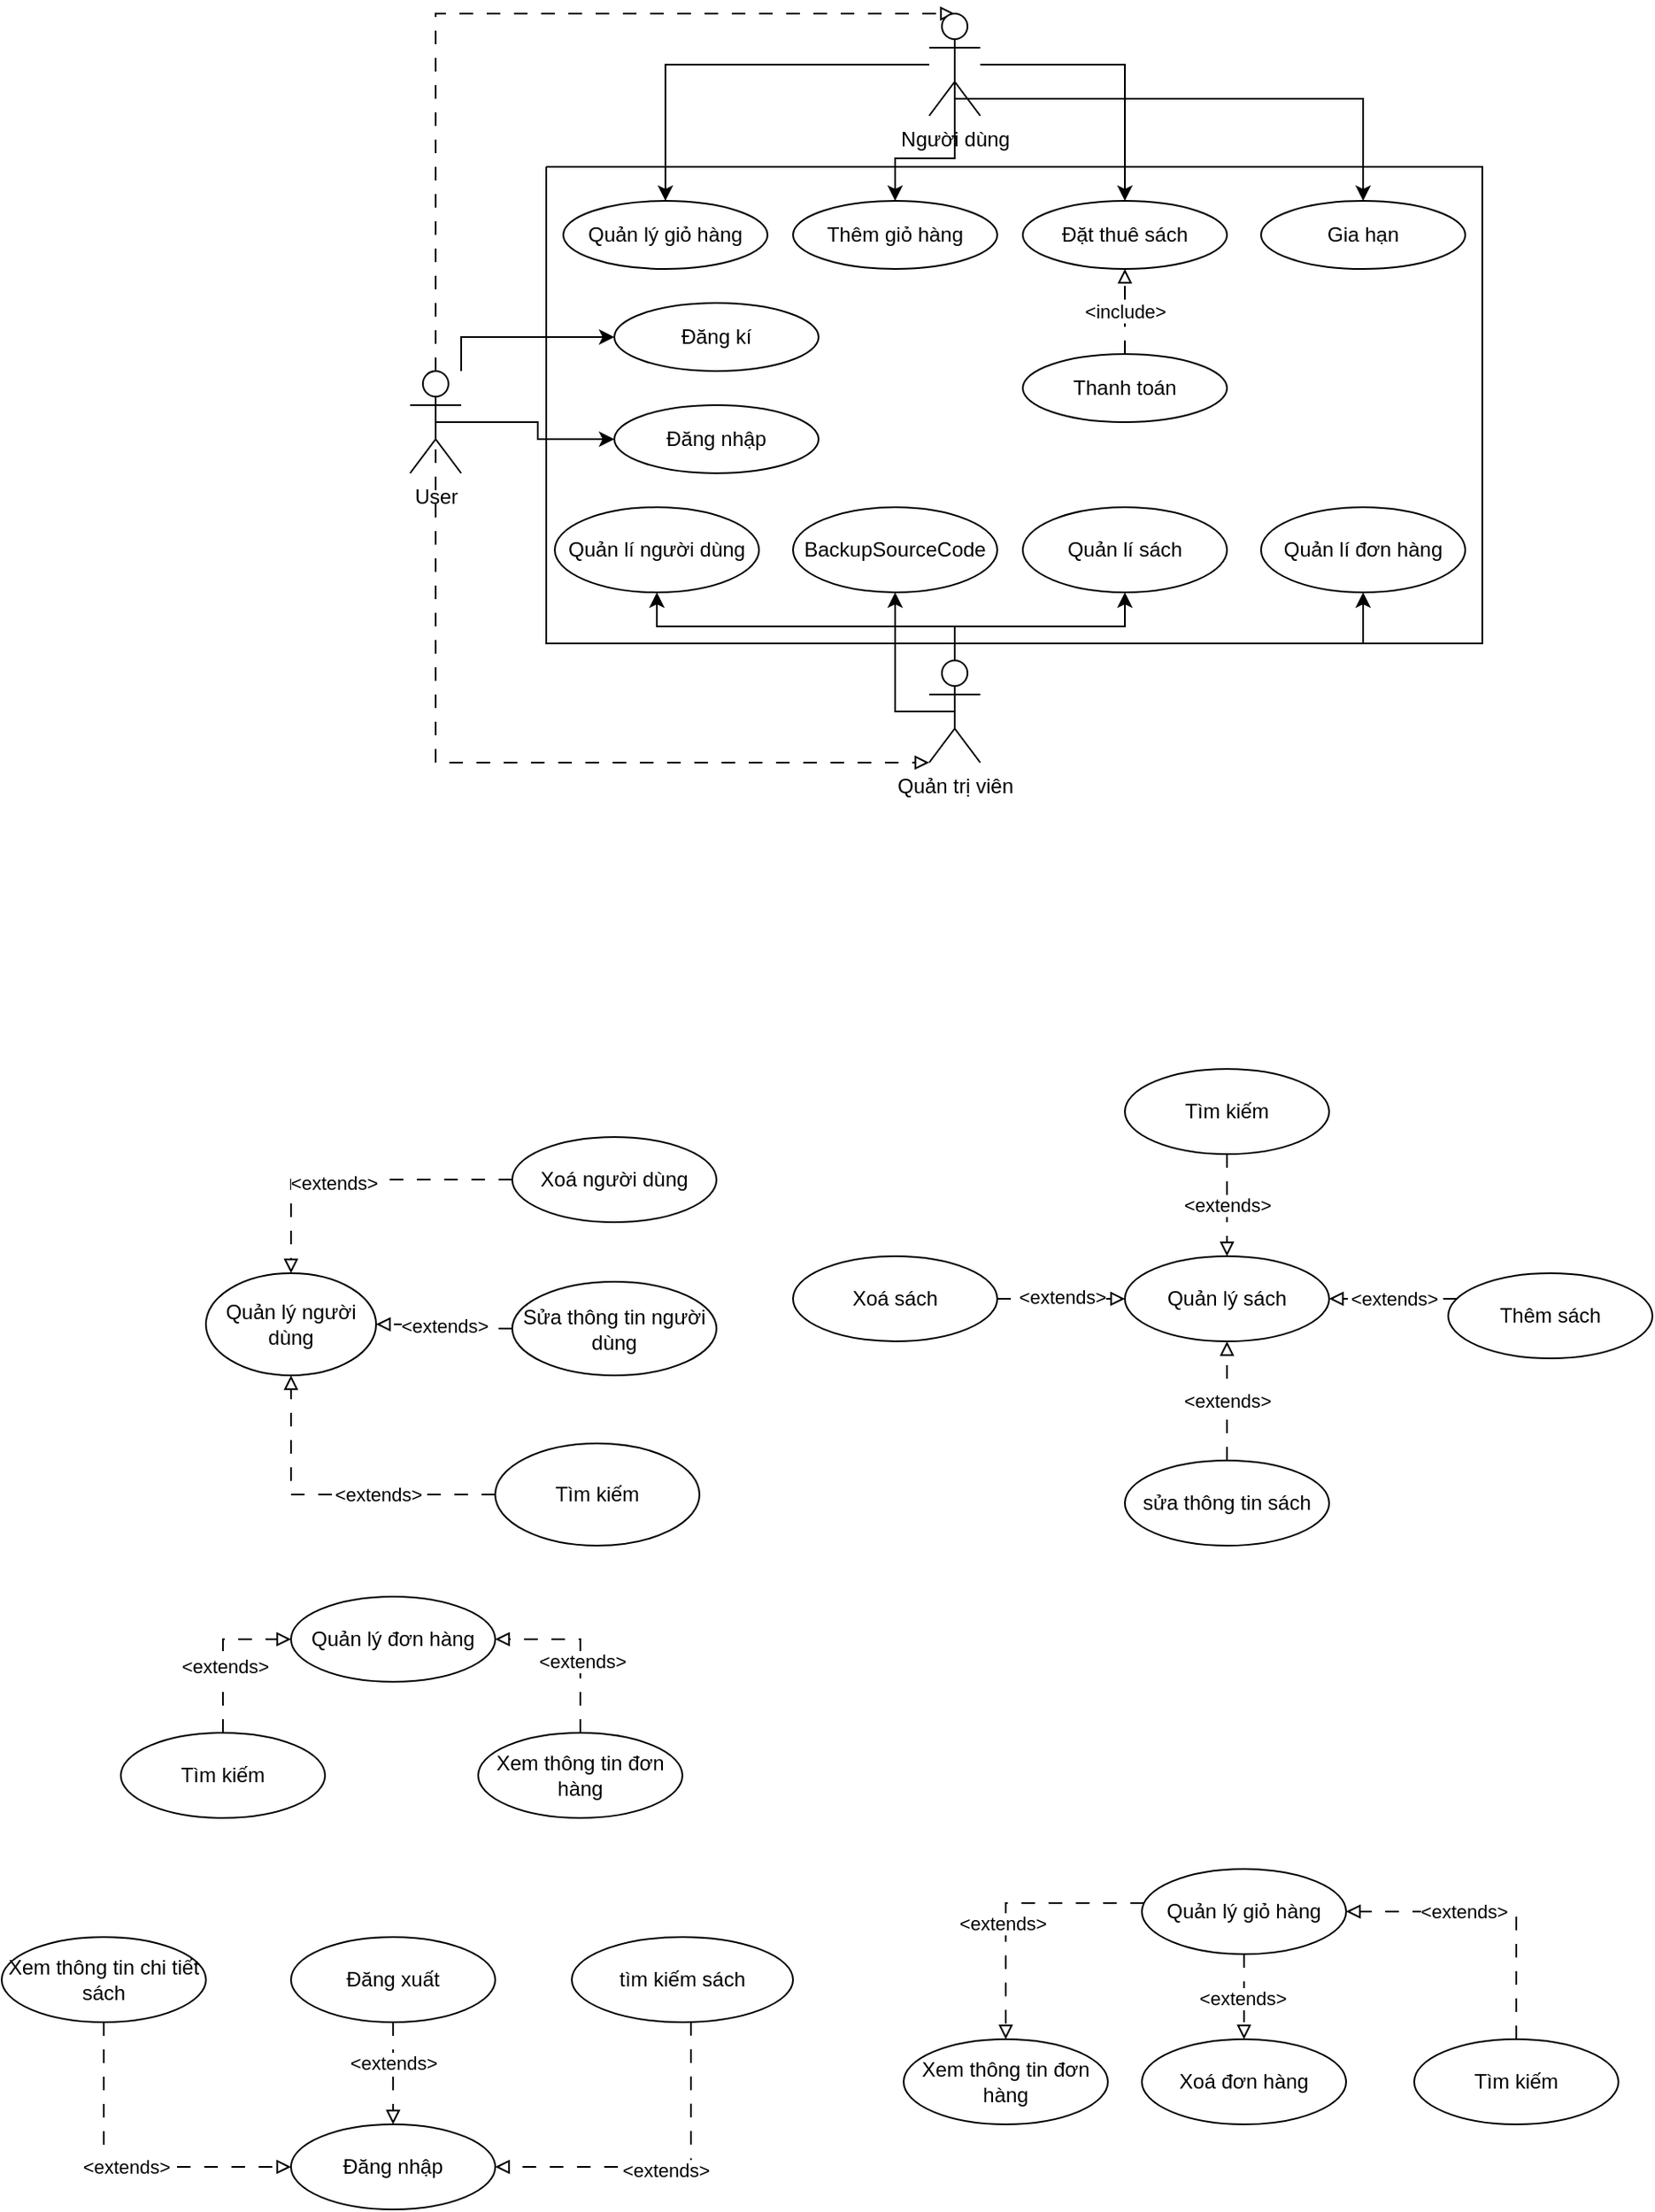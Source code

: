 <mxfile version="21.2.9" type="github">
  <diagram name="Page-1" id="_8bVg4KcjQ-vCVTVF04H">
    <mxGraphModel dx="1675" dy="452" grid="1" gridSize="10" guides="1" tooltips="1" connect="1" arrows="1" fold="1" page="1" pageScale="1" pageWidth="850" pageHeight="1100" math="0" shadow="0">
      <root>
        <mxCell id="0" />
        <mxCell id="1" parent="0" />
        <mxCell id="UjHxAH2bX7CEvZFCcsbU-24" style="edgeStyle=orthogonalEdgeStyle;rounded=0;orthogonalLoop=1;jettySize=auto;html=1;entryX=0;entryY=0.5;entryDx=0;entryDy=0;" parent="1" source="umWqZruVvDM2PWf6XDRT-1" target="umWqZruVvDM2PWf6XDRT-5" edge="1">
          <mxGeometry relative="1" as="geometry">
            <Array as="points">
              <mxPoint x="250" y="660" />
            </Array>
          </mxGeometry>
        </mxCell>
        <mxCell id="UjHxAH2bX7CEvZFCcsbU-31" style="edgeStyle=orthogonalEdgeStyle;rounded=0;orthogonalLoop=1;jettySize=auto;html=1;exitX=0.5;exitY=0.5;exitDx=0;exitDy=0;exitPerimeter=0;entryX=0;entryY=0.5;entryDx=0;entryDy=0;" parent="1" source="umWqZruVvDM2PWf6XDRT-1" target="umWqZruVvDM2PWf6XDRT-3" edge="1">
          <mxGeometry relative="1" as="geometry" />
        </mxCell>
        <mxCell id="UjHxAH2bX7CEvZFCcsbU-46" style="edgeStyle=orthogonalEdgeStyle;rounded=0;orthogonalLoop=1;jettySize=auto;html=1;exitX=0.5;exitY=0;exitDx=0;exitDy=0;exitPerimeter=0;entryX=0.5;entryY=0;entryDx=0;entryDy=0;entryPerimeter=0;dashed=1;endArrow=block;endFill=0;dashPattern=8 8;" parent="1" source="umWqZruVvDM2PWf6XDRT-1" target="umWqZruVvDM2PWf6XDRT-9" edge="1">
          <mxGeometry relative="1" as="geometry">
            <Array as="points">
              <mxPoint x="235" y="470" />
            </Array>
          </mxGeometry>
        </mxCell>
        <mxCell id="UjHxAH2bX7CEvZFCcsbU-47" style="edgeStyle=orthogonalEdgeStyle;rounded=0;orthogonalLoop=1;jettySize=auto;html=1;exitX=0.5;exitY=0.5;exitDx=0;exitDy=0;exitPerimeter=0;entryX=0;entryY=1;entryDx=0;entryDy=0;entryPerimeter=0;dashed=1;endArrow=block;endFill=0;dashPattern=8 8;" parent="1" source="umWqZruVvDM2PWf6XDRT-1" target="UjHxAH2bX7CEvZFCcsbU-5" edge="1">
          <mxGeometry relative="1" as="geometry">
            <Array as="points">
              <mxPoint x="235" y="910" />
            </Array>
          </mxGeometry>
        </mxCell>
        <mxCell id="umWqZruVvDM2PWf6XDRT-1" value="User" style="shape=umlActor;verticalLabelPosition=bottom;verticalAlign=top;html=1;outlineConnect=0;" parent="1" vertex="1">
          <mxGeometry x="220" y="680" width="30" height="60" as="geometry" />
        </mxCell>
        <mxCell id="umWqZruVvDM2PWf6XDRT-3" value="Đăng nhập" style="ellipse;whiteSpace=wrap;html=1;" parent="1" vertex="1">
          <mxGeometry x="340" y="700" width="120" height="40" as="geometry" />
        </mxCell>
        <mxCell id="umWqZruVvDM2PWf6XDRT-5" value="Đăng kí" style="ellipse;whiteSpace=wrap;html=1;" parent="1" vertex="1">
          <mxGeometry x="340" y="640" width="120" height="40" as="geometry" />
        </mxCell>
        <mxCell id="UjHxAH2bX7CEvZFCcsbU-35" style="edgeStyle=orthogonalEdgeStyle;rounded=0;orthogonalLoop=1;jettySize=auto;html=1;exitX=0.5;exitY=0.5;exitDx=0;exitDy=0;exitPerimeter=0;" parent="1" source="umWqZruVvDM2PWf6XDRT-9" target="umWqZruVvDM2PWf6XDRT-10" edge="1">
          <mxGeometry relative="1" as="geometry" />
        </mxCell>
        <mxCell id="UjHxAH2bX7CEvZFCcsbU-37" style="edgeStyle=orthogonalEdgeStyle;rounded=0;orthogonalLoop=1;jettySize=auto;html=1;" parent="1" source="umWqZruVvDM2PWf6XDRT-9" target="umWqZruVvDM2PWf6XDRT-15" edge="1">
          <mxGeometry relative="1" as="geometry" />
        </mxCell>
        <mxCell id="UjHxAH2bX7CEvZFCcsbU-38" style="edgeStyle=orthogonalEdgeStyle;rounded=0;orthogonalLoop=1;jettySize=auto;html=1;entryX=0.5;entryY=0;entryDx=0;entryDy=0;" parent="1" source="umWqZruVvDM2PWf6XDRT-9" target="umWqZruVvDM2PWf6XDRT-14" edge="1">
          <mxGeometry relative="1" as="geometry" />
        </mxCell>
        <mxCell id="sLHNT4tgapf9YTz1h-s4-8" style="edgeStyle=orthogonalEdgeStyle;rounded=0;orthogonalLoop=1;jettySize=auto;html=1;exitX=0.5;exitY=0.5;exitDx=0;exitDy=0;exitPerimeter=0;entryX=0.5;entryY=0;entryDx=0;entryDy=0;" parent="1" source="umWqZruVvDM2PWf6XDRT-9" target="sLHNT4tgapf9YTz1h-s4-7" edge="1">
          <mxGeometry relative="1" as="geometry">
            <Array as="points">
              <mxPoint x="540" y="520" />
              <mxPoint x="780" y="520" />
            </Array>
          </mxGeometry>
        </mxCell>
        <mxCell id="umWqZruVvDM2PWf6XDRT-9" value="Người dùng" style="shape=umlActor;verticalLabelPosition=bottom;verticalAlign=top;html=1;outlineConnect=0;" parent="1" vertex="1">
          <mxGeometry x="525" y="470" width="30" height="60" as="geometry" />
        </mxCell>
        <mxCell id="umWqZruVvDM2PWf6XDRT-10" value="Thêm giỏ hàng" style="ellipse;whiteSpace=wrap;html=1;" parent="1" vertex="1">
          <mxGeometry x="445" y="580" width="120" height="40" as="geometry" />
        </mxCell>
        <mxCell id="umWqZruVvDM2PWf6XDRT-15" value="Đặt thuê sách" style="ellipse;whiteSpace=wrap;html=1;" parent="1" vertex="1">
          <mxGeometry x="580" y="580" width="120" height="40" as="geometry" />
        </mxCell>
        <mxCell id="UjHxAH2bX7CEvZFCcsbU-32" style="edgeStyle=orthogonalEdgeStyle;rounded=0;orthogonalLoop=1;jettySize=auto;html=1;exitX=0.5;exitY=0;exitDx=0;exitDy=0;exitPerimeter=0;entryX=0.5;entryY=1;entryDx=0;entryDy=0;" parent="1" source="UjHxAH2bX7CEvZFCcsbU-5" target="UjHxAH2bX7CEvZFCcsbU-12" edge="1">
          <mxGeometry relative="1" as="geometry" />
        </mxCell>
        <mxCell id="UjHxAH2bX7CEvZFCcsbU-33" style="edgeStyle=orthogonalEdgeStyle;rounded=0;orthogonalLoop=1;jettySize=auto;html=1;exitX=0.5;exitY=0;exitDx=0;exitDy=0;exitPerimeter=0;entryX=0.5;entryY=1;entryDx=0;entryDy=0;" parent="1" source="UjHxAH2bX7CEvZFCcsbU-5" target="UjHxAH2bX7CEvZFCcsbU-13" edge="1">
          <mxGeometry relative="1" as="geometry">
            <Array as="points">
              <mxPoint x="540" y="840" />
              <mxPoint x="780" y="840" />
            </Array>
          </mxGeometry>
        </mxCell>
        <mxCell id="UjHxAH2bX7CEvZFCcsbU-34" style="edgeStyle=orthogonalEdgeStyle;rounded=0;orthogonalLoop=1;jettySize=auto;html=1;exitX=0.5;exitY=0;exitDx=0;exitDy=0;exitPerimeter=0;" parent="1" source="UjHxAH2bX7CEvZFCcsbU-5" target="UjHxAH2bX7CEvZFCcsbU-10" edge="1">
          <mxGeometry relative="1" as="geometry" />
        </mxCell>
        <mxCell id="sLHNT4tgapf9YTz1h-s4-11" style="edgeStyle=orthogonalEdgeStyle;rounded=0;orthogonalLoop=1;jettySize=auto;html=1;exitX=0.5;exitY=0.5;exitDx=0;exitDy=0;exitPerimeter=0;entryX=0.5;entryY=1;entryDx=0;entryDy=0;" parent="1" source="UjHxAH2bX7CEvZFCcsbU-5" target="sLHNT4tgapf9YTz1h-s4-9" edge="1">
          <mxGeometry relative="1" as="geometry">
            <Array as="points">
              <mxPoint x="505" y="880" />
            </Array>
          </mxGeometry>
        </mxCell>
        <mxCell id="UjHxAH2bX7CEvZFCcsbU-5" value="Quản trị viên" style="shape=umlActor;verticalLabelPosition=bottom;verticalAlign=top;html=1;outlineConnect=0;" parent="1" vertex="1">
          <mxGeometry x="525" y="850" width="30" height="60" as="geometry" />
        </mxCell>
        <mxCell id="UjHxAH2bX7CEvZFCcsbU-10" value="Quản lí người dùng" style="ellipse;whiteSpace=wrap;html=1;" parent="1" vertex="1">
          <mxGeometry x="305" y="760" width="120" height="50" as="geometry" />
        </mxCell>
        <mxCell id="UjHxAH2bX7CEvZFCcsbU-12" value="Quản lí sách" style="ellipse;whiteSpace=wrap;html=1;" parent="1" vertex="1">
          <mxGeometry x="580" y="760" width="120" height="50" as="geometry" />
        </mxCell>
        <mxCell id="UjHxAH2bX7CEvZFCcsbU-13" value="Quản lí đơn hàng" style="ellipse;whiteSpace=wrap;html=1;" parent="1" vertex="1">
          <mxGeometry x="720" y="760" width="120" height="50" as="geometry" />
        </mxCell>
        <mxCell id="UjHxAH2bX7CEvZFCcsbU-50" value="&amp;lt;include&amp;gt;" style="edgeStyle=orthogonalEdgeStyle;rounded=0;orthogonalLoop=1;jettySize=auto;html=1;entryX=0.5;entryY=1;entryDx=0;entryDy=0;dashed=1;dashPattern=8 8;endArrow=block;endFill=0;" parent="1" source="UjHxAH2bX7CEvZFCcsbU-49" target="umWqZruVvDM2PWf6XDRT-15" edge="1">
          <mxGeometry relative="1" as="geometry" />
        </mxCell>
        <mxCell id="UjHxAH2bX7CEvZFCcsbU-49" value="Thanh toán" style="ellipse;whiteSpace=wrap;html=1;" parent="1" vertex="1">
          <mxGeometry x="580" y="670" width="120" height="40" as="geometry" />
        </mxCell>
        <mxCell id="UjHxAH2bX7CEvZFCcsbU-52" value="" style="endArrow=none;html=1;rounded=0;" parent="1" edge="1">
          <mxGeometry width="50" height="50" relative="1" as="geometry">
            <mxPoint x="300" y="560" as="sourcePoint" />
            <mxPoint x="300" y="560" as="targetPoint" />
            <Array as="points">
              <mxPoint x="850" y="560" />
              <mxPoint x="850" y="840" />
              <mxPoint x="300" y="840" />
            </Array>
          </mxGeometry>
        </mxCell>
        <mxCell id="umWqZruVvDM2PWf6XDRT-14" value="Quản lý giỏ hàng" style="ellipse;whiteSpace=wrap;html=1;" parent="1" vertex="1">
          <mxGeometry x="310" y="580" width="120" height="40" as="geometry" />
        </mxCell>
        <mxCell id="UjHxAH2bX7CEvZFCcsbU-58" value="Quản lý người dùng" style="ellipse;whiteSpace=wrap;html=1;" parent="1" vertex="1">
          <mxGeometry x="100" y="1210" width="100" height="60" as="geometry" />
        </mxCell>
        <mxCell id="UjHxAH2bX7CEvZFCcsbU-62" style="edgeStyle=orthogonalEdgeStyle;rounded=0;orthogonalLoop=1;jettySize=auto;html=1;exitX=0;exitY=0.5;exitDx=0;exitDy=0;entryX=0.5;entryY=0;entryDx=0;entryDy=0;dashed=1;dashPattern=8 8;endArrow=block;endFill=0;" parent="1" source="UjHxAH2bX7CEvZFCcsbU-59" target="UjHxAH2bX7CEvZFCcsbU-58" edge="1">
          <mxGeometry relative="1" as="geometry" />
        </mxCell>
        <mxCell id="UjHxAH2bX7CEvZFCcsbU-63" value="&amp;lt;extends&amp;gt;" style="edgeLabel;html=1;align=center;verticalAlign=middle;resizable=0;points=[];" parent="UjHxAH2bX7CEvZFCcsbU-62" vertex="1" connectable="0">
          <mxGeometry x="0.136" y="2" relative="1" as="geometry">
            <mxPoint as="offset" />
          </mxGeometry>
        </mxCell>
        <mxCell id="UjHxAH2bX7CEvZFCcsbU-59" value="Xoá người dùng" style="ellipse;whiteSpace=wrap;html=1;" parent="1" vertex="1">
          <mxGeometry x="280" y="1130" width="120" height="50" as="geometry" />
        </mxCell>
        <mxCell id="UjHxAH2bX7CEvZFCcsbU-65" value="Quản lý sách" style="ellipse;whiteSpace=wrap;html=1;align=center;" parent="1" vertex="1">
          <mxGeometry x="640" y="1200" width="120" height="50" as="geometry" />
        </mxCell>
        <mxCell id="UjHxAH2bX7CEvZFCcsbU-84" value="&amp;lt;extends&amp;gt;" style="edgeStyle=orthogonalEdgeStyle;rounded=0;orthogonalLoop=1;jettySize=auto;html=1;entryX=1;entryY=0.5;entryDx=0;entryDy=0;dashed=1;dashPattern=8 8;endArrow=block;endFill=0;" parent="1" source="UjHxAH2bX7CEvZFCcsbU-66" target="UjHxAH2bX7CEvZFCcsbU-65" edge="1">
          <mxGeometry relative="1" as="geometry">
            <Array as="points">
              <mxPoint x="850" y="1225" />
            </Array>
          </mxGeometry>
        </mxCell>
        <mxCell id="UjHxAH2bX7CEvZFCcsbU-66" value="Thêm sách" style="ellipse;whiteSpace=wrap;html=1;" parent="1" vertex="1">
          <mxGeometry x="830" y="1210" width="120" height="50" as="geometry" />
        </mxCell>
        <mxCell id="UjHxAH2bX7CEvZFCcsbU-85" style="edgeStyle=orthogonalEdgeStyle;rounded=0;orthogonalLoop=1;jettySize=auto;html=1;exitX=1;exitY=0.5;exitDx=0;exitDy=0;entryX=0;entryY=0.5;entryDx=0;entryDy=0;dashed=1;dashPattern=8 8;endArrow=block;endFill=0;" parent="1" source="UjHxAH2bX7CEvZFCcsbU-67" target="UjHxAH2bX7CEvZFCcsbU-65" edge="1">
          <mxGeometry relative="1" as="geometry" />
        </mxCell>
        <mxCell id="UjHxAH2bX7CEvZFCcsbU-86" value="&amp;lt;extends&amp;gt;" style="edgeLabel;html=1;align=center;verticalAlign=middle;resizable=0;points=[];" parent="UjHxAH2bX7CEvZFCcsbU-85" vertex="1" connectable="0">
          <mxGeometry x="-0.006" y="1" relative="1" as="geometry">
            <mxPoint as="offset" />
          </mxGeometry>
        </mxCell>
        <mxCell id="UjHxAH2bX7CEvZFCcsbU-67" value="Xoá sách" style="ellipse;whiteSpace=wrap;html=1;" parent="1" vertex="1">
          <mxGeometry x="445" y="1200" width="120" height="50" as="geometry" />
        </mxCell>
        <mxCell id="UjHxAH2bX7CEvZFCcsbU-103" value="&amp;lt;extends&amp;gt;" style="edgeStyle=orthogonalEdgeStyle;rounded=0;orthogonalLoop=1;jettySize=auto;html=1;exitX=0.5;exitY=0;exitDx=0;exitDy=0;entryX=0.5;entryY=1;entryDx=0;entryDy=0;dashed=1;dashPattern=8 8;endArrow=block;endFill=0;" parent="1" source="UjHxAH2bX7CEvZFCcsbU-68" target="UjHxAH2bX7CEvZFCcsbU-65" edge="1">
          <mxGeometry relative="1" as="geometry" />
        </mxCell>
        <mxCell id="UjHxAH2bX7CEvZFCcsbU-68" value="sửa thông tin sách" style="ellipse;whiteSpace=wrap;html=1;" parent="1" vertex="1">
          <mxGeometry x="640" y="1320" width="120" height="50" as="geometry" />
        </mxCell>
        <mxCell id="UjHxAH2bX7CEvZFCcsbU-69" value="Quản lý đơn hàng" style="ellipse;whiteSpace=wrap;html=1;" parent="1" vertex="1">
          <mxGeometry x="150" y="1400" width="120" height="50" as="geometry" />
        </mxCell>
        <mxCell id="UjHxAH2bX7CEvZFCcsbU-87" style="edgeStyle=orthogonalEdgeStyle;rounded=0;orthogonalLoop=1;jettySize=auto;html=1;entryX=0;entryY=0.5;entryDx=0;entryDy=0;dashed=1;dashPattern=8 8;endArrow=block;endFill=0;" parent="1" source="UjHxAH2bX7CEvZFCcsbU-70" target="UjHxAH2bX7CEvZFCcsbU-69" edge="1">
          <mxGeometry relative="1" as="geometry" />
        </mxCell>
        <mxCell id="UjHxAH2bX7CEvZFCcsbU-88" value="&amp;lt;extends&amp;gt;" style="edgeLabel;html=1;align=center;verticalAlign=middle;resizable=0;points=[];" parent="UjHxAH2bX7CEvZFCcsbU-87" vertex="1" connectable="0">
          <mxGeometry x="-0.179" y="-1" relative="1" as="geometry">
            <mxPoint as="offset" />
          </mxGeometry>
        </mxCell>
        <mxCell id="UjHxAH2bX7CEvZFCcsbU-70" value="Tìm kiếm" style="ellipse;whiteSpace=wrap;html=1;" parent="1" vertex="1">
          <mxGeometry x="50" y="1480" width="120" height="50" as="geometry" />
        </mxCell>
        <mxCell id="UjHxAH2bX7CEvZFCcsbU-89" style="edgeStyle=orthogonalEdgeStyle;rounded=0;orthogonalLoop=1;jettySize=auto;html=1;entryX=1;entryY=0.5;entryDx=0;entryDy=0;dashed=1;dashPattern=8 8;endArrow=block;endFill=0;" parent="1" source="UjHxAH2bX7CEvZFCcsbU-71" target="UjHxAH2bX7CEvZFCcsbU-69" edge="1">
          <mxGeometry relative="1" as="geometry" />
        </mxCell>
        <mxCell id="UjHxAH2bX7CEvZFCcsbU-90" value="&amp;lt;extends&amp;gt;" style="edgeLabel;html=1;align=center;verticalAlign=middle;resizable=0;points=[];" parent="UjHxAH2bX7CEvZFCcsbU-89" vertex="1" connectable="0">
          <mxGeometry x="-0.2" y="-1" relative="1" as="geometry">
            <mxPoint as="offset" />
          </mxGeometry>
        </mxCell>
        <mxCell id="UjHxAH2bX7CEvZFCcsbU-71" value="Xem thông tin đơn hàng" style="ellipse;whiteSpace=wrap;html=1;" parent="1" vertex="1">
          <mxGeometry x="260" y="1480" width="120" height="50" as="geometry" />
        </mxCell>
        <mxCell id="UjHxAH2bX7CEvZFCcsbU-98" style="edgeStyle=orthogonalEdgeStyle;rounded=0;orthogonalLoop=1;jettySize=auto;html=1;entryX=0.5;entryY=0;entryDx=0;entryDy=0;dashed=1;dashPattern=8 8;endArrow=block;endFill=0;" parent="1" source="UjHxAH2bX7CEvZFCcsbU-72" target="UjHxAH2bX7CEvZFCcsbU-74" edge="1">
          <mxGeometry relative="1" as="geometry">
            <Array as="points">
              <mxPoint x="570" y="1580" />
            </Array>
          </mxGeometry>
        </mxCell>
        <mxCell id="UjHxAH2bX7CEvZFCcsbU-99" value="&amp;lt;extends&amp;gt;" style="edgeLabel;html=1;align=center;verticalAlign=middle;resizable=0;points=[];" parent="UjHxAH2bX7CEvZFCcsbU-98" vertex="1" connectable="0">
          <mxGeometry x="0.146" y="-2" relative="1" as="geometry">
            <mxPoint as="offset" />
          </mxGeometry>
        </mxCell>
        <mxCell id="UjHxAH2bX7CEvZFCcsbU-101" style="edgeStyle=orthogonalEdgeStyle;rounded=0;orthogonalLoop=1;jettySize=auto;html=1;exitX=0.5;exitY=1;exitDx=0;exitDy=0;dashed=1;dashPattern=8 8;endArrow=block;endFill=0;" parent="1" source="UjHxAH2bX7CEvZFCcsbU-72" target="UjHxAH2bX7CEvZFCcsbU-73" edge="1">
          <mxGeometry relative="1" as="geometry" />
        </mxCell>
        <mxCell id="UjHxAH2bX7CEvZFCcsbU-102" value="&amp;lt;extends&amp;gt;" style="edgeLabel;html=1;align=center;verticalAlign=middle;resizable=0;points=[];" parent="UjHxAH2bX7CEvZFCcsbU-101" vertex="1" connectable="0">
          <mxGeometry x="0.043" y="-1" relative="1" as="geometry">
            <mxPoint as="offset" />
          </mxGeometry>
        </mxCell>
        <mxCell id="UjHxAH2bX7CEvZFCcsbU-72" value="Quản lý giỏ hàng" style="ellipse;whiteSpace=wrap;html=1;" parent="1" vertex="1">
          <mxGeometry x="650" y="1560" width="120" height="50" as="geometry" />
        </mxCell>
        <mxCell id="UjHxAH2bX7CEvZFCcsbU-73" value="Xoá đơn hàng" style="ellipse;whiteSpace=wrap;html=1;" parent="1" vertex="1">
          <mxGeometry x="650" y="1660" width="120" height="50" as="geometry" />
        </mxCell>
        <mxCell id="UjHxAH2bX7CEvZFCcsbU-74" value="Xem thông tin đơn hàng" style="ellipse;whiteSpace=wrap;html=1;" parent="1" vertex="1">
          <mxGeometry x="510" y="1660" width="120" height="50" as="geometry" />
        </mxCell>
        <mxCell id="UjHxAH2bX7CEvZFCcsbU-75" value="Đăng nhập" style="ellipse;whiteSpace=wrap;html=1;" parent="1" vertex="1">
          <mxGeometry x="150" y="1710" width="120" height="50" as="geometry" />
        </mxCell>
        <mxCell id="UjHxAH2bX7CEvZFCcsbU-97" value="&amp;lt;extends&amp;gt;" style="edgeStyle=orthogonalEdgeStyle;rounded=0;orthogonalLoop=1;jettySize=auto;html=1;dashed=1;dashPattern=8 8;endArrow=block;endFill=0;" parent="1" source="UjHxAH2bX7CEvZFCcsbU-76" target="UjHxAH2bX7CEvZFCcsbU-75" edge="1">
          <mxGeometry relative="1" as="geometry">
            <Array as="points">
              <mxPoint x="110" y="1735" />
              <mxPoint x="110" y="1735" />
            </Array>
          </mxGeometry>
        </mxCell>
        <mxCell id="UjHxAH2bX7CEvZFCcsbU-76" value="Xem thông tin chi tiết sách" style="ellipse;whiteSpace=wrap;html=1;" parent="1" vertex="1">
          <mxGeometry x="-20" y="1600" width="120" height="50" as="geometry" />
        </mxCell>
        <mxCell id="UjHxAH2bX7CEvZFCcsbU-94" style="edgeStyle=orthogonalEdgeStyle;rounded=0;orthogonalLoop=1;jettySize=auto;html=1;entryX=1;entryY=0.5;entryDx=0;entryDy=0;dashed=1;dashPattern=8 8;endArrow=block;endFill=0;" parent="1" source="UjHxAH2bX7CEvZFCcsbU-77" target="UjHxAH2bX7CEvZFCcsbU-75" edge="1">
          <mxGeometry relative="1" as="geometry">
            <Array as="points">
              <mxPoint x="385" y="1735" />
            </Array>
          </mxGeometry>
        </mxCell>
        <mxCell id="UjHxAH2bX7CEvZFCcsbU-95" value="&amp;lt;extends&amp;gt;" style="edgeLabel;html=1;align=center;verticalAlign=middle;resizable=0;points=[];" parent="UjHxAH2bX7CEvZFCcsbU-94" vertex="1" connectable="0">
          <mxGeometry y="2" relative="1" as="geometry">
            <mxPoint as="offset" />
          </mxGeometry>
        </mxCell>
        <mxCell id="UjHxAH2bX7CEvZFCcsbU-77" value="tìm kiếm sách" style="ellipse;whiteSpace=wrap;html=1;" parent="1" vertex="1">
          <mxGeometry x="315" y="1600" width="130" height="50" as="geometry" />
        </mxCell>
        <mxCell id="UjHxAH2bX7CEvZFCcsbU-91" style="edgeStyle=orthogonalEdgeStyle;rounded=0;orthogonalLoop=1;jettySize=auto;html=1;dashed=1;dashPattern=8 8;endArrow=block;endFill=0;entryX=0.5;entryY=0;entryDx=0;entryDy=0;" parent="1" source="UjHxAH2bX7CEvZFCcsbU-78" target="UjHxAH2bX7CEvZFCcsbU-75" edge="1">
          <mxGeometry relative="1" as="geometry">
            <mxPoint x="199" y="1763" as="targetPoint" />
          </mxGeometry>
        </mxCell>
        <mxCell id="UjHxAH2bX7CEvZFCcsbU-96" value="&amp;lt;extends&amp;gt;" style="edgeLabel;html=1;align=center;verticalAlign=middle;resizable=0;points=[];" parent="UjHxAH2bX7CEvZFCcsbU-91" vertex="1" connectable="0">
          <mxGeometry x="-0.2" relative="1" as="geometry">
            <mxPoint as="offset" />
          </mxGeometry>
        </mxCell>
        <mxCell id="UjHxAH2bX7CEvZFCcsbU-78" value="Đăng xuất" style="ellipse;whiteSpace=wrap;html=1;" parent="1" vertex="1">
          <mxGeometry x="150" y="1600" width="120" height="50" as="geometry" />
        </mxCell>
        <mxCell id="sLHNT4tgapf9YTz1h-s4-13" value="&amp;lt;extends&amp;gt;" style="edgeStyle=orthogonalEdgeStyle;rounded=0;orthogonalLoop=1;jettySize=auto;html=1;exitX=0;exitY=0.5;exitDx=0;exitDy=0;dashed=1;dashPattern=8 8;endArrow=block;endFill=0;" parent="1" source="sLHNT4tgapf9YTz1h-s4-5" target="UjHxAH2bX7CEvZFCcsbU-58" edge="1">
          <mxGeometry relative="1" as="geometry" />
        </mxCell>
        <mxCell id="sLHNT4tgapf9YTz1h-s4-5" value="Sửa thông tin người dùng" style="ellipse;whiteSpace=wrap;html=1;" parent="1" vertex="1">
          <mxGeometry x="280" y="1215" width="120" height="55" as="geometry" />
        </mxCell>
        <mxCell id="sLHNT4tgapf9YTz1h-s4-14" style="edgeStyle=orthogonalEdgeStyle;rounded=0;orthogonalLoop=1;jettySize=auto;html=1;dashed=1;dashPattern=8 8;endArrow=block;endFill=0;" parent="1" source="sLHNT4tgapf9YTz1h-s4-6" target="UjHxAH2bX7CEvZFCcsbU-58" edge="1">
          <mxGeometry relative="1" as="geometry">
            <mxPoint x="200" y="1250" as="targetPoint" />
          </mxGeometry>
        </mxCell>
        <mxCell id="sLHNT4tgapf9YTz1h-s4-15" value="&amp;lt;extends&amp;gt;" style="edgeLabel;html=1;align=center;verticalAlign=middle;resizable=0;points=[];" parent="sLHNT4tgapf9YTz1h-s4-14" vertex="1" connectable="0">
          <mxGeometry x="-0.279" y="1" relative="1" as="geometry">
            <mxPoint x="-1" y="-1" as="offset" />
          </mxGeometry>
        </mxCell>
        <mxCell id="sLHNT4tgapf9YTz1h-s4-6" value="Tìm kiếm" style="ellipse;whiteSpace=wrap;html=1;" parent="1" vertex="1">
          <mxGeometry x="270" y="1310" width="120" height="60" as="geometry" />
        </mxCell>
        <mxCell id="sLHNT4tgapf9YTz1h-s4-7" value="Gia hạn" style="ellipse;whiteSpace=wrap;html=1;" parent="1" vertex="1">
          <mxGeometry x="720" y="580" width="120" height="40" as="geometry" />
        </mxCell>
        <mxCell id="sLHNT4tgapf9YTz1h-s4-9" value="BackupSourceCode" style="ellipse;whiteSpace=wrap;html=1;" parent="1" vertex="1">
          <mxGeometry x="445" y="760" width="120" height="50" as="geometry" />
        </mxCell>
        <mxCell id="yWAMVJ-WyU6TUdzAeFzD-2" value="&amp;lt;extends&amp;gt;" style="edgeStyle=orthogonalEdgeStyle;rounded=0;orthogonalLoop=1;jettySize=auto;html=1;entryX=0.5;entryY=0;entryDx=0;entryDy=0;dashed=1;dashPattern=8 8;endArrow=block;endFill=0;" edge="1" parent="1" source="yWAMVJ-WyU6TUdzAeFzD-1" target="UjHxAH2bX7CEvZFCcsbU-65">
          <mxGeometry relative="1" as="geometry" />
        </mxCell>
        <mxCell id="yWAMVJ-WyU6TUdzAeFzD-1" value="Tìm kiếm" style="ellipse;whiteSpace=wrap;html=1;" vertex="1" parent="1">
          <mxGeometry x="640" y="1090" width="120" height="50" as="geometry" />
        </mxCell>
        <mxCell id="yWAMVJ-WyU6TUdzAeFzD-4" style="edgeStyle=orthogonalEdgeStyle;rounded=0;orthogonalLoop=1;jettySize=auto;html=1;entryX=1;entryY=0.5;entryDx=0;entryDy=0;dashed=1;dashPattern=8 8;endArrow=block;endFill=0;exitX=0.5;exitY=0;exitDx=0;exitDy=0;" edge="1" parent="1" source="yWAMVJ-WyU6TUdzAeFzD-3" target="UjHxAH2bX7CEvZFCcsbU-72">
          <mxGeometry relative="1" as="geometry">
            <Array as="points">
              <mxPoint x="870" y="1585" />
            </Array>
          </mxGeometry>
        </mxCell>
        <mxCell id="yWAMVJ-WyU6TUdzAeFzD-5" value="&amp;lt;extends&amp;gt;" style="edgeLabel;html=1;align=center;verticalAlign=middle;resizable=0;points=[];" vertex="1" connectable="0" parent="yWAMVJ-WyU6TUdzAeFzD-4">
          <mxGeometry x="0.21" relative="1" as="geometry">
            <mxPoint as="offset" />
          </mxGeometry>
        </mxCell>
        <mxCell id="yWAMVJ-WyU6TUdzAeFzD-3" value="Tìm kiếm" style="ellipse;whiteSpace=wrap;html=1;" vertex="1" parent="1">
          <mxGeometry x="810" y="1660" width="120" height="50" as="geometry" />
        </mxCell>
      </root>
    </mxGraphModel>
  </diagram>
</mxfile>
